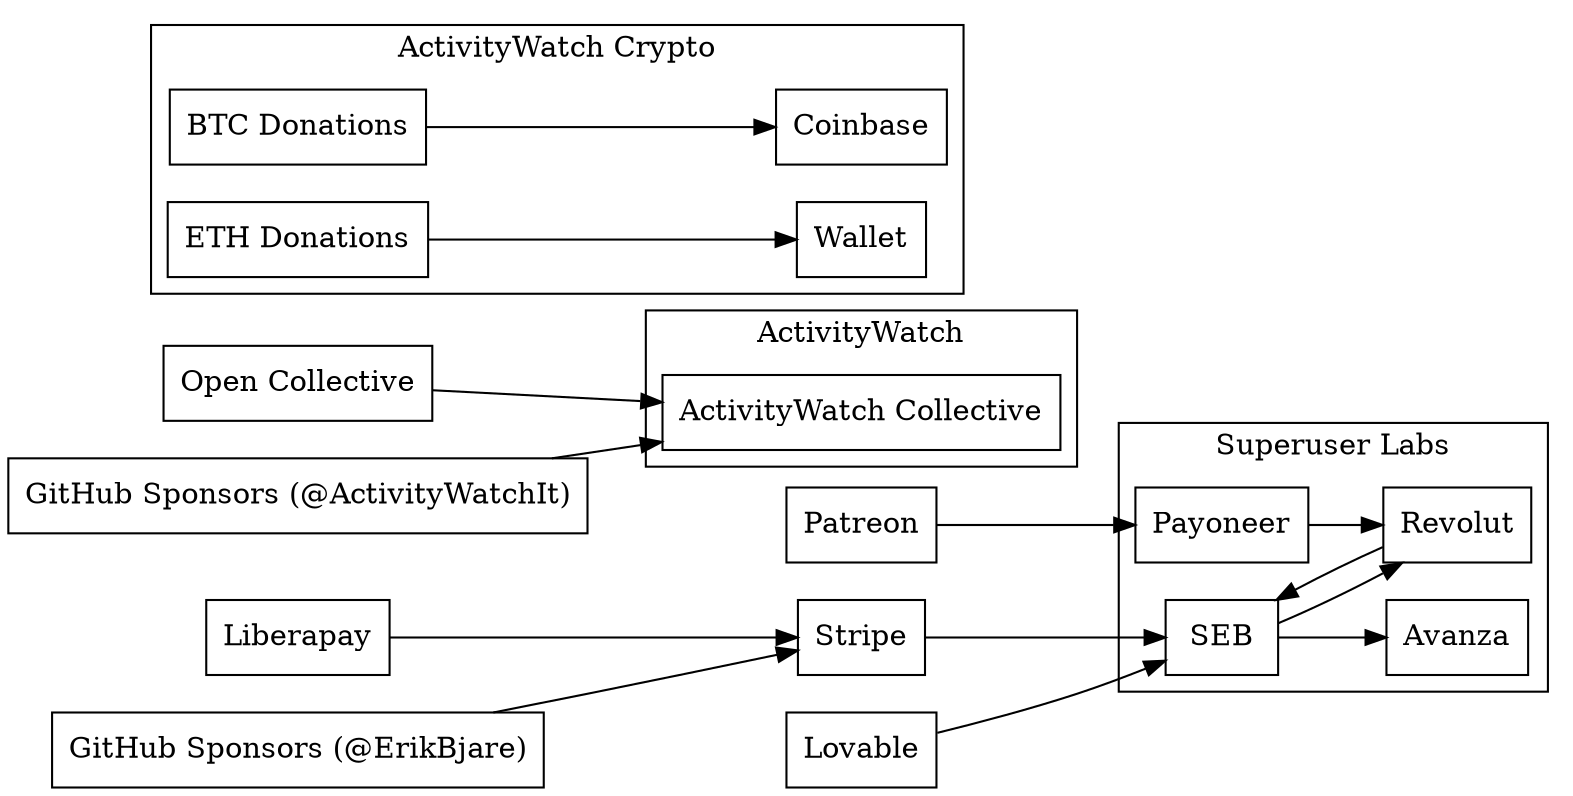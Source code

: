 digraph {
    rankdir=LR
    node [shape=box]

    // Accounts for Superuser Labs should be within a group
    subgraph cluster_superuser_labs {
        label="Superuser Labs"
        "SEB"
        "Revolut"
        "Payoneer"
        "Avanza"
    }

    // Accounts for Superuser Labs should be within a group
    subgraph cluster_activitywatch_collective {
        label="ActivityWatch"
        "ActivityWatch Collective"
    }

    subgraph cluster_activitywatch_crypto {
      label="ActivityWatch Crypto"
      "BTC Donations" -> "Coinbase"
      "ETH Donations" -> "Wallet"
    }

    "Revolut" -> "SEB"
    "SEB" -> "Revolut"
    "SEB" -> "Avanza"

    // Donations
    "Patreon" -> "Payoneer" -> "Revolut"
    "Liberapay" -> "Stripe" -> "SEB"

    // @erb working for Lovable
    "Lovable" -> "SEB"

    "Open Collective" -> "ActivityWatch Collective"
    "GitHub Sponsors (@ActivityWatchIt)" -> "ActivityWatch Collective"
    "GitHub Sponsors (@ErikBjare)" -> "Stripe"
}
